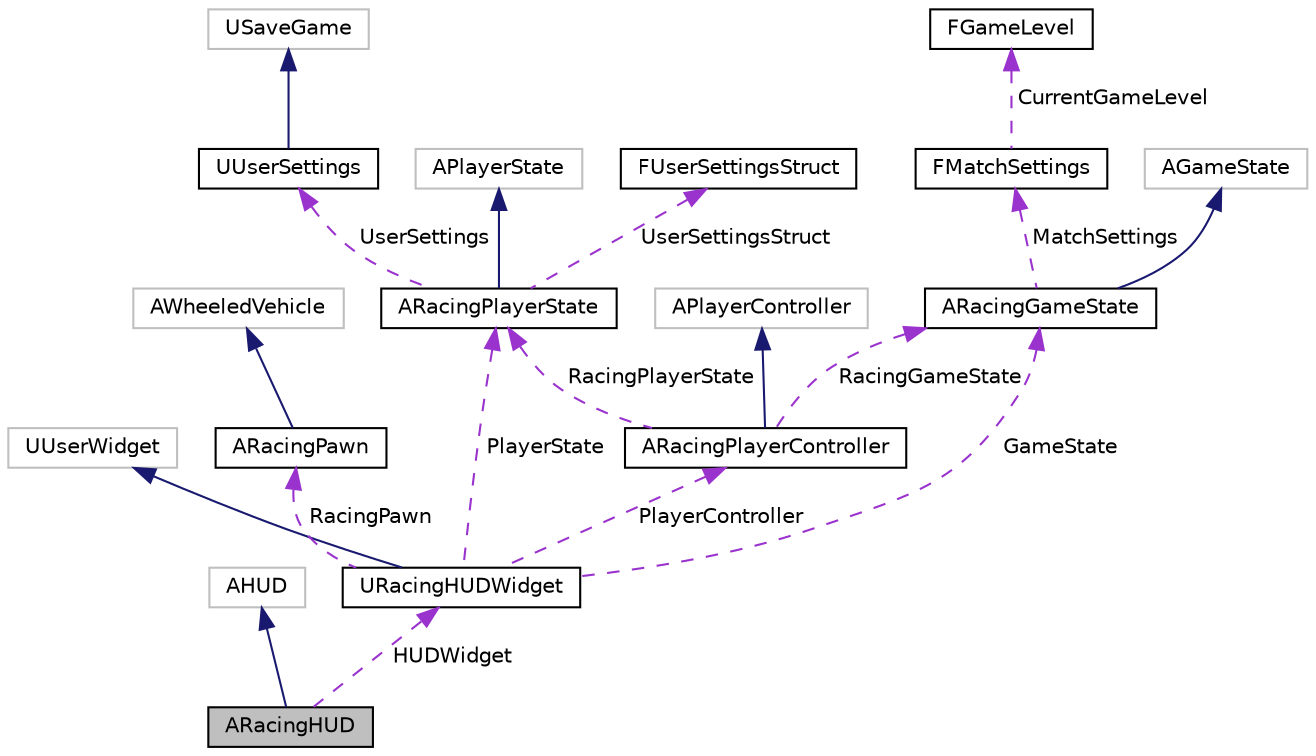digraph "ARacingHUD"
{
 // LATEX_PDF_SIZE
  edge [fontname="Helvetica",fontsize="10",labelfontname="Helvetica",labelfontsize="10"];
  node [fontname="Helvetica",fontsize="10",shape=record];
  Node2 [label="ARacingHUD",height=0.2,width=0.4,color="black", fillcolor="grey75", style="filled", fontcolor="black",tooltip=" "];
  Node3 -> Node2 [dir="back",color="midnightblue",fontsize="10",style="solid",fontname="Helvetica"];
  Node3 [label="AHUD",height=0.2,width=0.4,color="grey75", fillcolor="white", style="filled",tooltip=" "];
  Node4 -> Node2 [dir="back",color="darkorchid3",fontsize="10",style="dashed",label=" HUDWidget" ,fontname="Helvetica"];
  Node4 [label="URacingHUDWidget",height=0.2,width=0.4,color="black", fillcolor="white", style="filled",URL="$class_u_racing_h_u_d_widget.html",tooltip=" "];
  Node5 -> Node4 [dir="back",color="midnightblue",fontsize="10",style="solid",fontname="Helvetica"];
  Node5 [label="UUserWidget",height=0.2,width=0.4,color="grey75", fillcolor="white", style="filled",tooltip=" "];
  Node6 -> Node4 [dir="back",color="darkorchid3",fontsize="10",style="dashed",label=" RacingPawn" ,fontname="Helvetica"];
  Node6 [label="ARacingPawn",height=0.2,width=0.4,color="black", fillcolor="white", style="filled",URL="$class_a_racing_pawn.html",tooltip=" "];
  Node7 -> Node6 [dir="back",color="midnightblue",fontsize="10",style="solid",fontname="Helvetica"];
  Node7 [label="AWheeledVehicle",height=0.2,width=0.4,color="grey75", fillcolor="white", style="filled",tooltip=" "];
  Node8 -> Node4 [dir="back",color="darkorchid3",fontsize="10",style="dashed",label=" GameState" ,fontname="Helvetica"];
  Node8 [label="ARacingGameState",height=0.2,width=0.4,color="black", fillcolor="white", style="filled",URL="$class_a_racing_game_state.html",tooltip=" "];
  Node9 -> Node8 [dir="back",color="midnightblue",fontsize="10",style="solid",fontname="Helvetica"];
  Node9 [label="AGameState",height=0.2,width=0.4,color="grey75", fillcolor="white", style="filled",tooltip=" "];
  Node10 -> Node8 [dir="back",color="darkorchid3",fontsize="10",style="dashed",label=" MatchSettings" ,fontname="Helvetica"];
  Node10 [label="FMatchSettings",height=0.2,width=0.4,color="black", fillcolor="white", style="filled",URL="$struct_f_match_settings.html",tooltip=" "];
  Node11 -> Node10 [dir="back",color="darkorchid3",fontsize="10",style="dashed",label=" CurrentGameLevel" ,fontname="Helvetica"];
  Node11 [label="FGameLevel",height=0.2,width=0.4,color="black", fillcolor="white", style="filled",URL="$struct_f_game_level.html",tooltip=" "];
  Node12 -> Node4 [dir="back",color="darkorchid3",fontsize="10",style="dashed",label=" PlayerController" ,fontname="Helvetica"];
  Node12 [label="ARacingPlayerController",height=0.2,width=0.4,color="black", fillcolor="white", style="filled",URL="$class_a_racing_player_controller.html",tooltip=" "];
  Node13 -> Node12 [dir="back",color="midnightblue",fontsize="10",style="solid",fontname="Helvetica"];
  Node13 [label="APlayerController",height=0.2,width=0.4,color="grey75", fillcolor="white", style="filled",tooltip=" "];
  Node8 -> Node12 [dir="back",color="darkorchid3",fontsize="10",style="dashed",label=" RacingGameState" ,fontname="Helvetica"];
  Node14 -> Node12 [dir="back",color="darkorchid3",fontsize="10",style="dashed",label=" RacingPlayerState" ,fontname="Helvetica"];
  Node14 [label="ARacingPlayerState",height=0.2,width=0.4,color="black", fillcolor="white", style="filled",URL="$class_a_racing_player_state.html",tooltip=" "];
  Node15 -> Node14 [dir="back",color="midnightblue",fontsize="10",style="solid",fontname="Helvetica"];
  Node15 [label="APlayerState",height=0.2,width=0.4,color="grey75", fillcolor="white", style="filled",tooltip=" "];
  Node16 -> Node14 [dir="back",color="darkorchid3",fontsize="10",style="dashed",label=" UserSettingsStruct" ,fontname="Helvetica"];
  Node16 [label="FUserSettingsStruct",height=0.2,width=0.4,color="black", fillcolor="white", style="filled",URL="$struct_f_user_settings_struct.html",tooltip=" "];
  Node17 -> Node14 [dir="back",color="darkorchid3",fontsize="10",style="dashed",label=" UserSettings" ,fontname="Helvetica"];
  Node17 [label="UUserSettings",height=0.2,width=0.4,color="black", fillcolor="white", style="filled",URL="$class_u_user_settings.html",tooltip=" "];
  Node18 -> Node17 [dir="back",color="midnightblue",fontsize="10",style="solid",fontname="Helvetica"];
  Node18 [label="USaveGame",height=0.2,width=0.4,color="grey75", fillcolor="white", style="filled",tooltip=" "];
  Node14 -> Node4 [dir="back",color="darkorchid3",fontsize="10",style="dashed",label=" PlayerState" ,fontname="Helvetica"];
}
